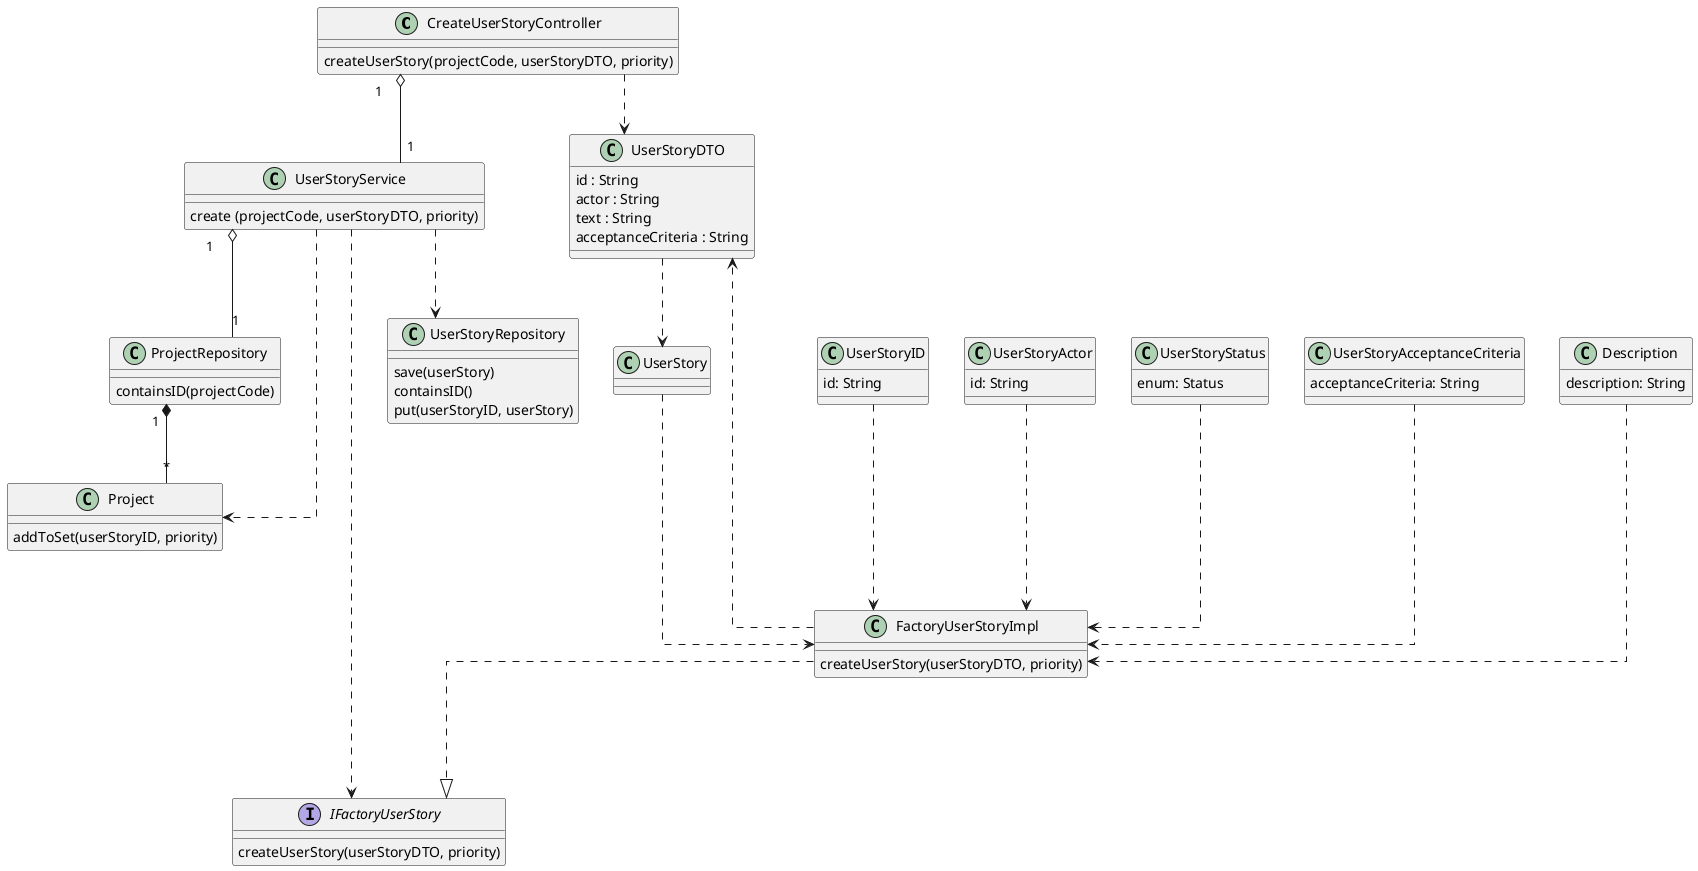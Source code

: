 @startuml
skinparam linetype ortho

class CreateUserStoryController {
createUserStory(projectCode, userStoryDTO, priority)
}

class UserStoryService {
create (projectCode, userStoryDTO, priority)
}

class ProjectRepository {
containsID(projectCode)
}

interface IFactoryUserStory {
createUserStory(userStoryDTO, priority)
}

class FactoryUserStoryImpl {
createUserStory(userStoryDTO, priority)
}

class UserStoryID {
id: String
}

class UserStoryActor {
id: String
}

class UserStoryStatus {
enum: Status
}

class UserStoryAcceptanceCriteria {
acceptanceCriteria: String
}

class Description {
description: String
}

class UserStory {
}

class UserStoryRepository {
save(userStory)
containsID()
put(userStoryID, userStory)
}

class Project {
addToSet(userStoryID, priority)
}
/'
class ProjectCode {
projectCode :String
}
'/
class UserStoryDTO {
id : String
actor : String
text : String
acceptanceCriteria : String
}

CreateUserStoryController "1" o--"1" UserStoryService
UserStoryService "1" o--"1" ProjectRepository
CreateUserStoryController ..> UserStoryDTO
ProjectRepository "      1" *-- "                    *" Project
UserStoryDTO ..> UserStory


FactoryUserStoryImpl -..|> IFactoryUserStory
UserStoryID -..> FactoryUserStoryImpl
UserStoryActor-..> FactoryUserStoryImpl
UserStoryStatus-..> FactoryUserStoryImpl
UserStoryAcceptanceCriteria-..> FactoryUserStoryImpl
Description-..> FactoryUserStoryImpl
UserStory-..> FactoryUserStoryImpl
FactoryUserStoryImpl -..> UserStoryDTO
UserStoryService ..> IFactoryUserStory
UserStoryService ..> UserStoryRepository
UserStoryService ..> Project

@enduml